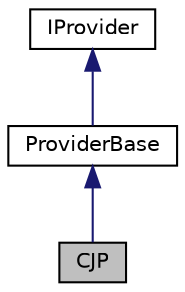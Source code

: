 digraph "CJP"
{
 // LATEX_PDF_SIZE
  edge [fontname="Helvetica",fontsize="10",labelfontname="Helvetica",labelfontsize="10"];
  node [fontname="Helvetica",fontsize="10",shape=record];
  Node1 [label="CJP",height=0.2,width=0.4,color="black", fillcolor="grey75", style="filled", fontcolor="black",tooltip="The CPU Jitter entropy Provider"];
  Node2 -> Node1 [dir="back",color="midnightblue",fontsize="10",style="solid",fontname="Helvetica"];
  Node2 [label="ProviderBase",height=0.2,width=0.4,color="black", fillcolor="white", style="filled",URL="$class_provider_base.html",tooltip="The entropy provider base class; this is not an operable class"];
  Node3 -> Node2 [dir="back",color="midnightblue",fontsize="10",style="solid",fontname="Helvetica"];
  Node3 [label="IProvider",height=0.2,width=0.4,color="black", fillcolor="white", style="filled",URL="$class_i_provider.html",tooltip="The entropy providers virtual interface class."];
}

